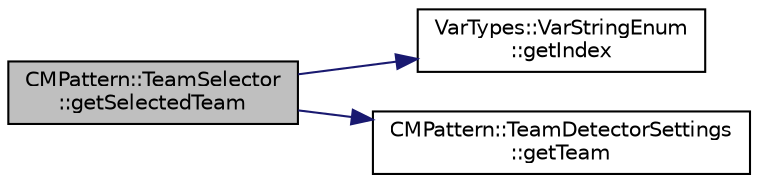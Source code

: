 digraph "CMPattern::TeamSelector::getSelectedTeam"
{
 // INTERACTIVE_SVG=YES
  edge [fontname="Helvetica",fontsize="10",labelfontname="Helvetica",labelfontsize="10"];
  node [fontname="Helvetica",fontsize="10",shape=record];
  rankdir="LR";
  Node1 [label="CMPattern::TeamSelector\l::getSelectedTeam",height=0.2,width=0.4,color="black", fillcolor="grey75", style="filled", fontcolor="black"];
  Node1 -> Node2 [color="midnightblue",fontsize="10",style="solid",fontname="Helvetica"];
  Node2 [label="VarTypes::VarStringEnum\l::getIndex",height=0.2,width=0.4,color="black", fillcolor="white", style="filled",URL="$dc/d6f/class_var_types_1_1_var_string_enum.html#ad356cada06f5a82f1d43e4a8b0cf46a9",tooltip="get the index of the currently selected string item "];
  Node1 -> Node3 [color="midnightblue",fontsize="10",style="solid",fontname="Helvetica"];
  Node3 [label="CMPattern::TeamDetectorSettings\l::getTeam",height=0.2,width=0.4,color="black", fillcolor="white", style="filled",URL="$d2/d12/class_c_m_pattern_1_1_team_detector_settings.html#af671bb0c7ec75b00becce0d699685ad7"];
}
